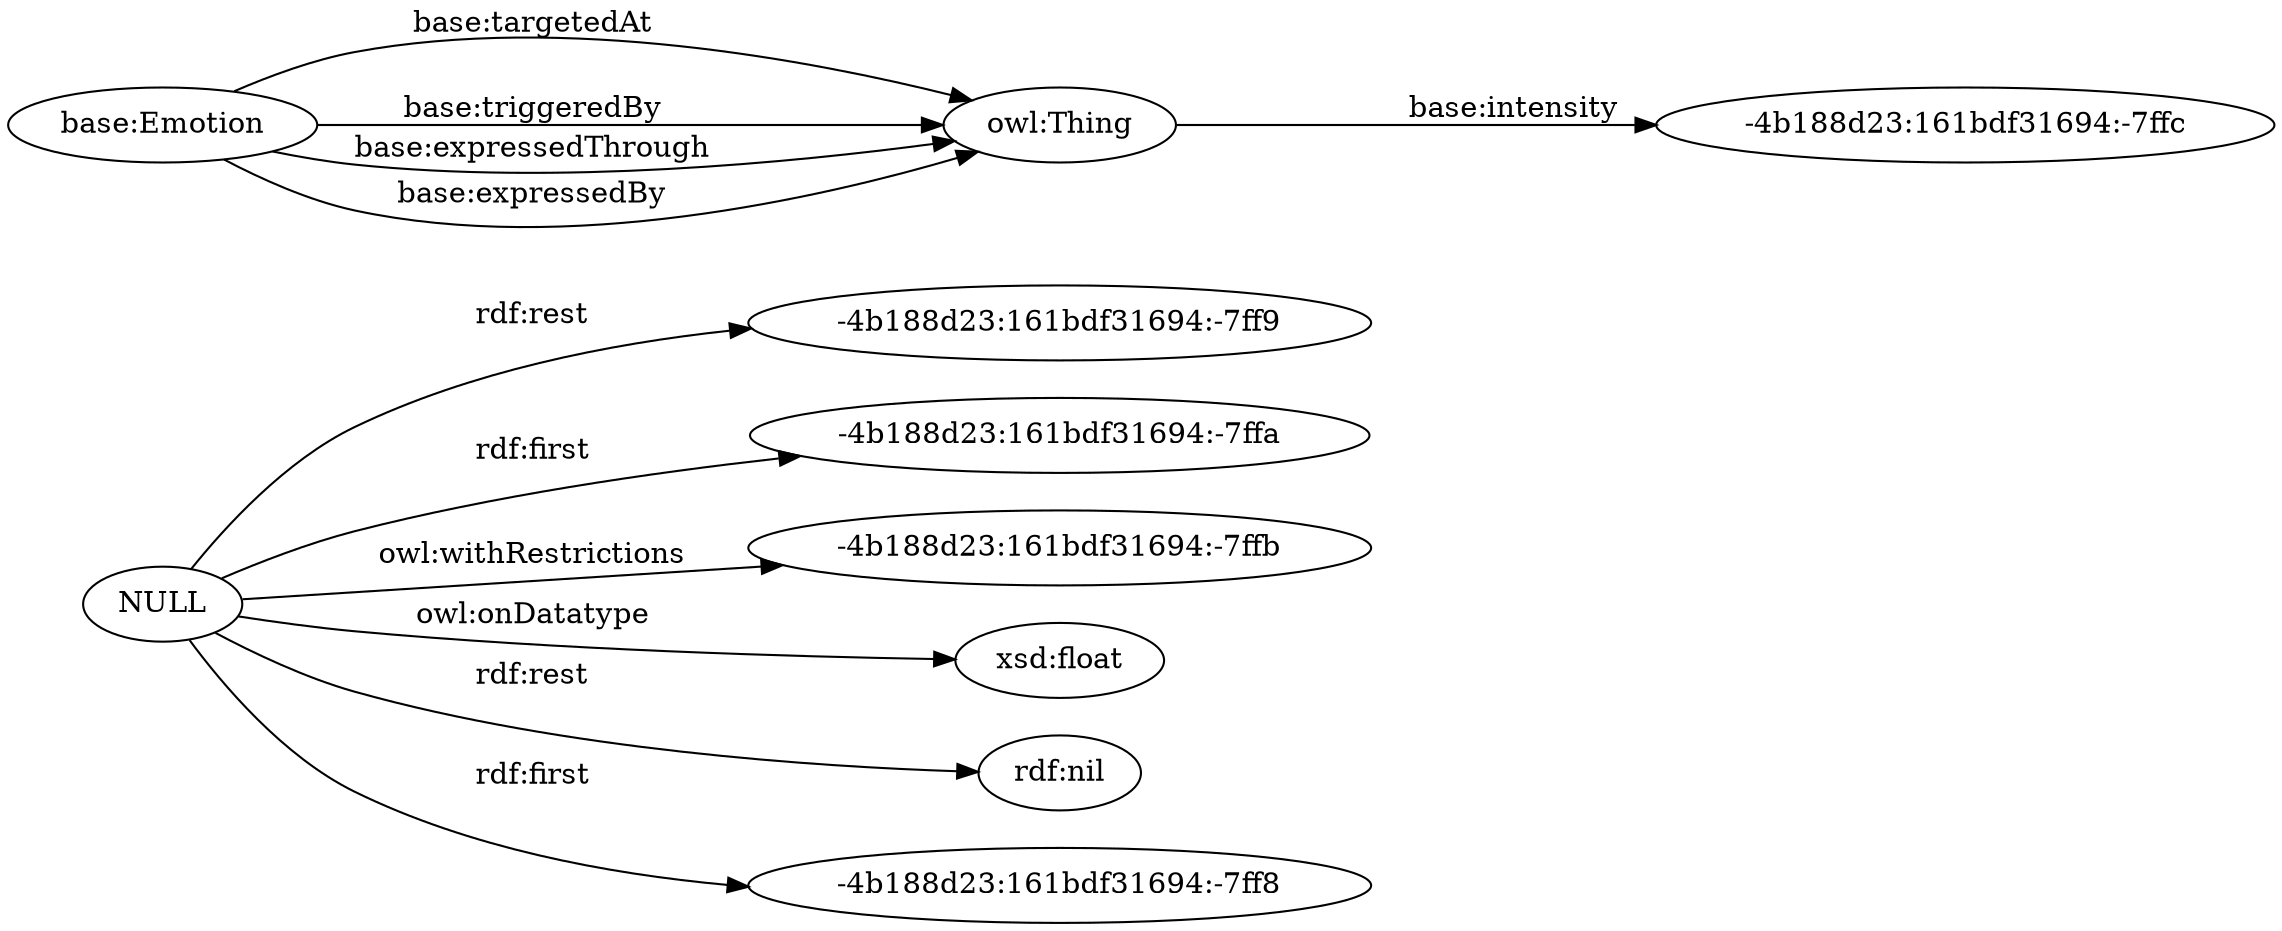 digraph ar2dtool_diagram { 
rankdir=LR;
size="1501"
	"NULL" -> "-4b188d23:161bdf31694:-7ff9" [ label = "rdf:rest" ];
	"NULL" -> "-4b188d23:161bdf31694:-7ffa" [ label = "rdf:first" ];
	"NULL" -> "-4b188d23:161bdf31694:-7ffb" [ label = "owl:withRestrictions" ];
	"NULL" -> "xsd:float" [ label = "owl:onDatatype" ];
	"NULL" -> "rdf:nil" [ label = "rdf:rest" ];
	"NULL" -> "-4b188d23:161bdf31694:-7ff8" [ label = "rdf:first" ];
	"base:Emotion" -> "owl:Thing" [ label = "base:targetedAt" ];
	"owl:Thing" -> "-4b188d23:161bdf31694:-7ffc" [ label = "base:intensity" ];
	"base:Emotion" -> "owl:Thing" [ label = "base:triggeredBy" ];
	"base:Emotion" -> "owl:Thing" [ label = "base:expressedThrough" ];
	"base:Emotion" -> "owl:Thing" [ label = "base:expressedBy" ];

}
